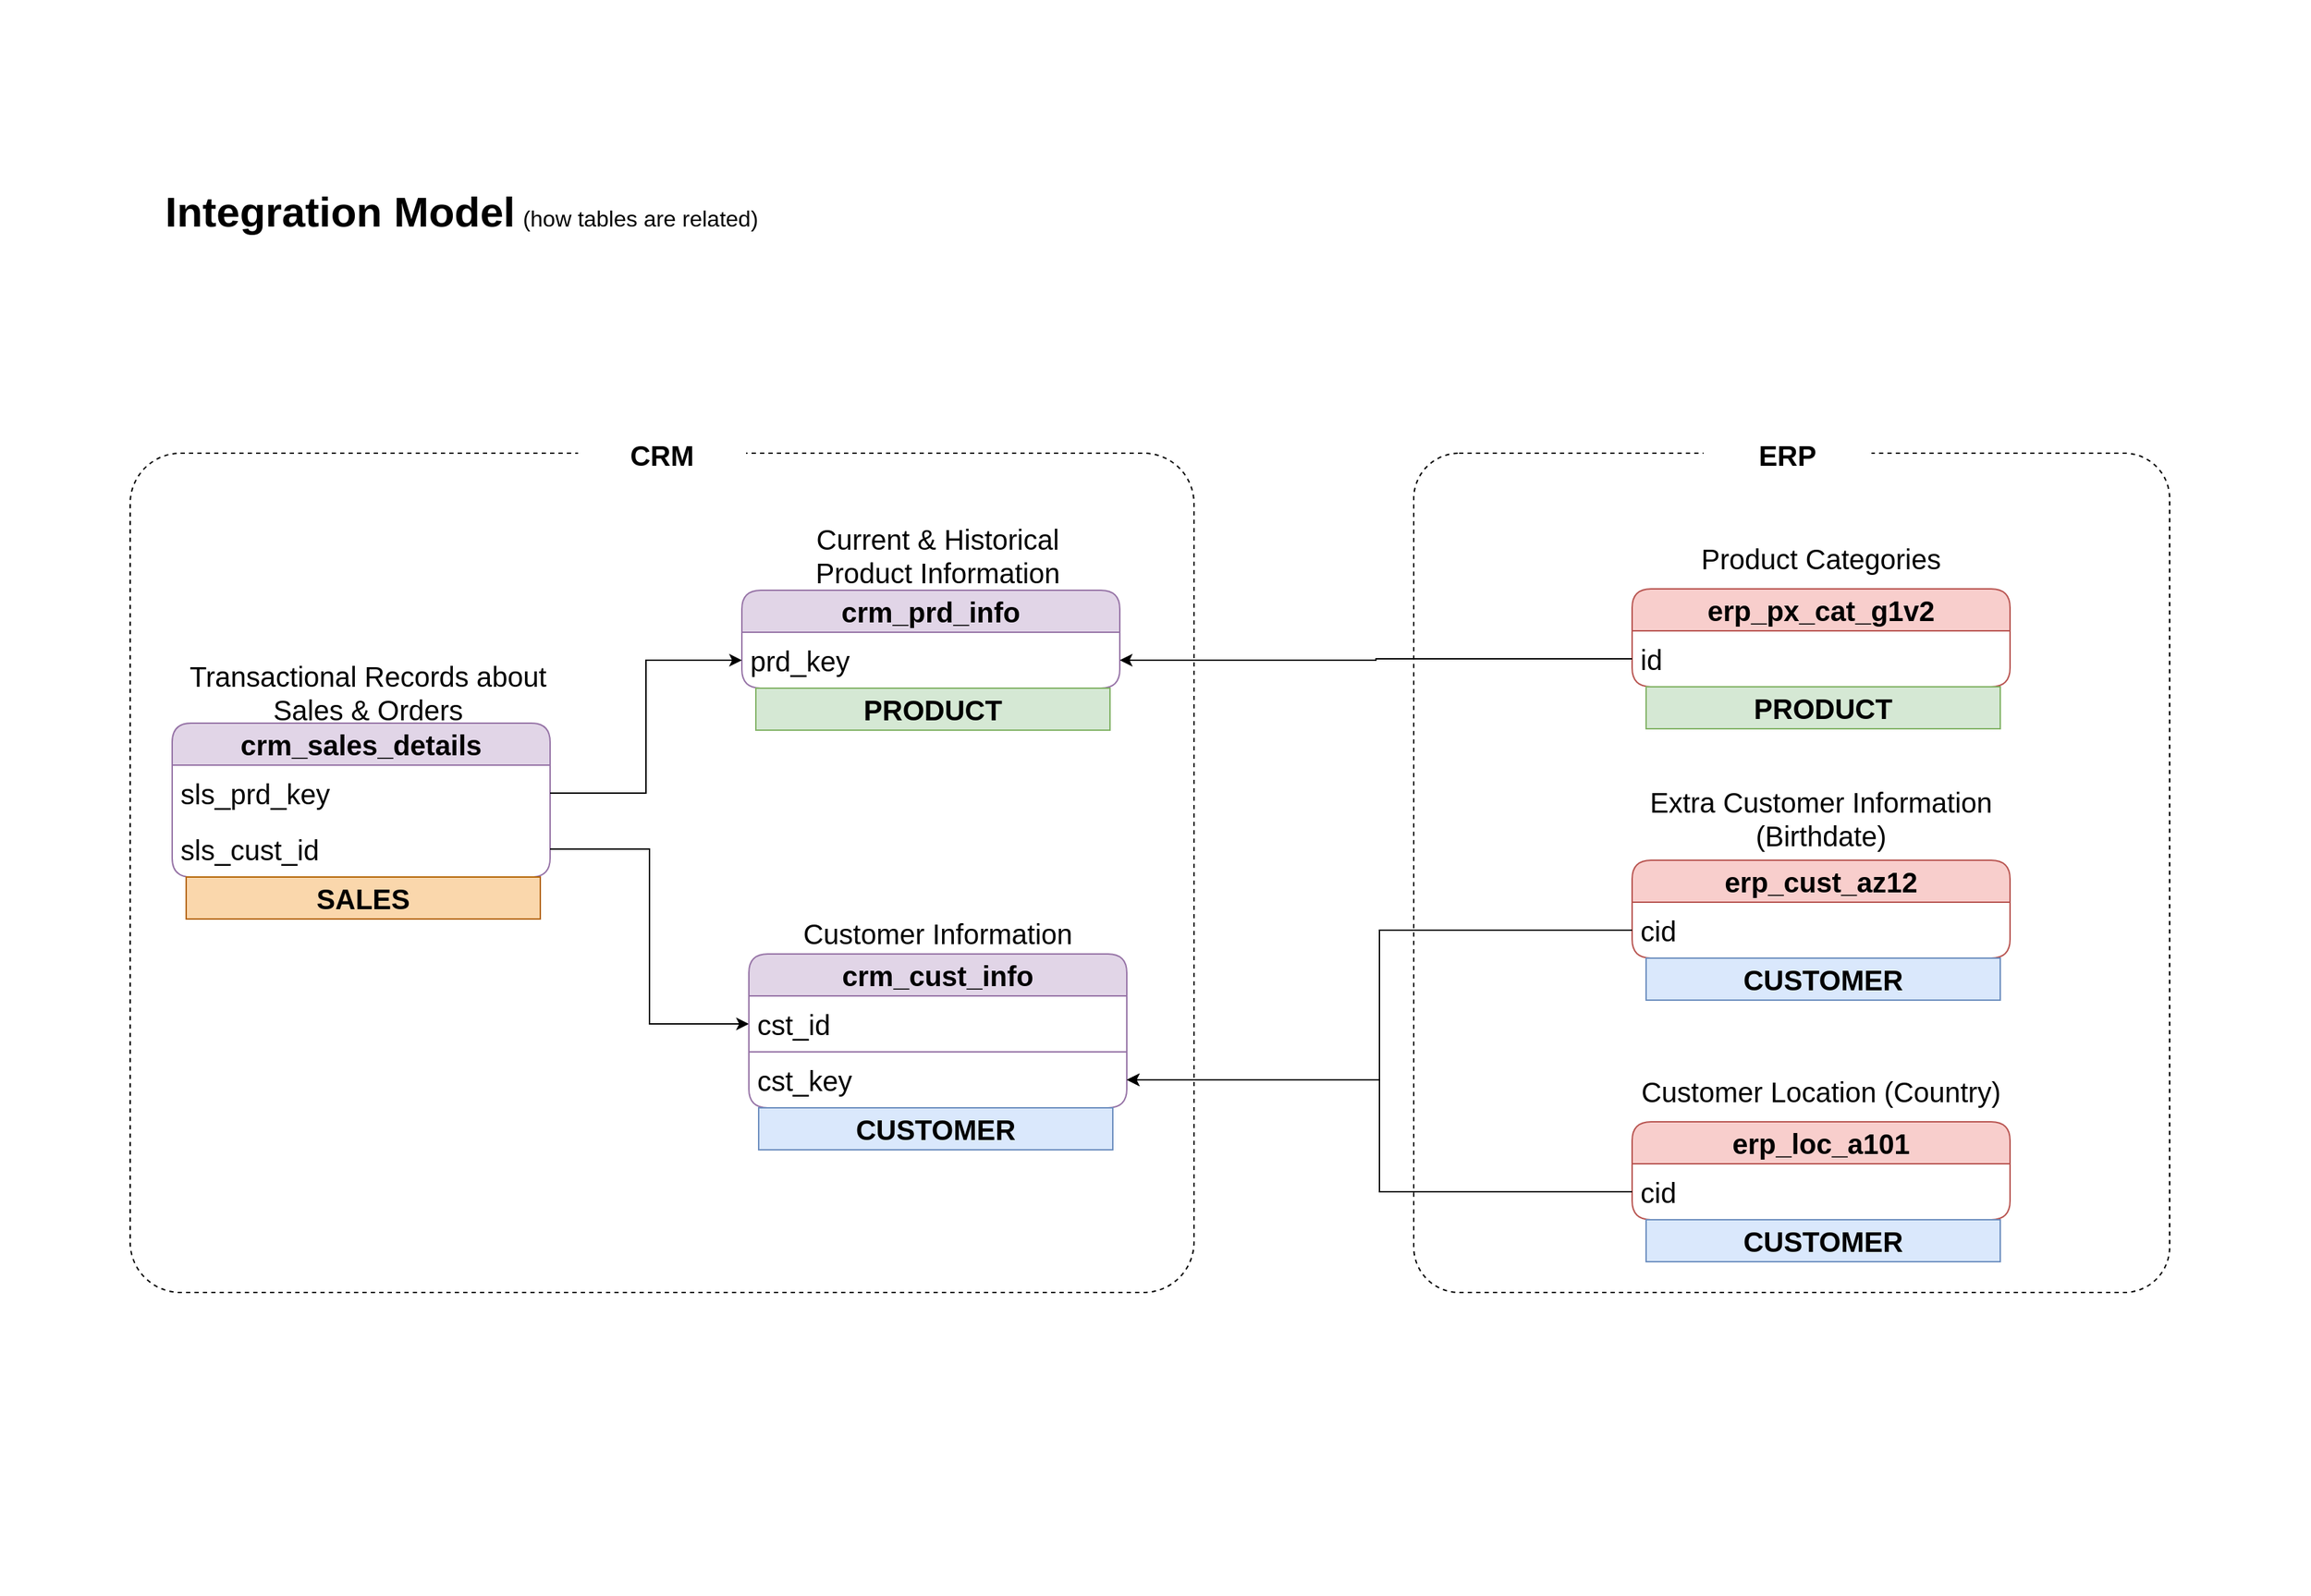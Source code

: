 <mxfile version="26.0.16">
  <diagram name="Page-1" id="LovXJvFiiibETaVqwWKl">
    <mxGraphModel dx="2607" dy="1607" grid="1" gridSize="10" guides="1" tooltips="1" connect="1" arrows="1" fold="1" page="1" pageScale="1" pageWidth="1654" pageHeight="1169" math="0" shadow="0">
      <root>
        <mxCell id="0" />
        <mxCell id="1" parent="0" />
        <mxCell id="IinX3HYyiLXiwl9pJU6V-1" value="&lt;font style=&quot;&quot;&gt;&lt;b style=&quot;&quot;&gt;&lt;font style=&quot;font-size: 30px;&quot;&gt;Integration Model&lt;/font&gt;&lt;/b&gt;&lt;span style=&quot;font-size: 20px;&quot;&gt;&amp;nbsp;&lt;/span&gt;&lt;/font&gt;&lt;font style=&quot;font-size: 16px;&quot;&gt;(how tables are related)&lt;/font&gt;" style="text;html=1;align=left;verticalAlign=top;whiteSpace=wrap;rounded=0;" parent="1" vertex="1">
          <mxGeometry x="116" y="127" width="430" height="40" as="geometry" />
        </mxCell>
        <mxCell id="IinX3HYyiLXiwl9pJU6V-2" value="crm_cust_info" style="swimlane;fontStyle=1;childLayout=stackLayout;horizontal=1;startSize=30;horizontalStack=0;resizeParent=1;resizeParentMax=0;resizeLast=0;collapsible=1;marginBottom=0;whiteSpace=wrap;html=1;fontSize=20;rounded=1;shadow=0;fillColor=#e1d5e7;strokeColor=#9673a6;container=0;" parent="1" vertex="1">
          <mxGeometry x="535" y="682" width="270" height="110" as="geometry" />
        </mxCell>
        <mxCell id="IinX3HYyiLXiwl9pJU6V-6" value="&lt;span&gt;&lt;font style=&quot;font-size: 20px;&quot;&gt;Customer Information&lt;/font&gt;&lt;/span&gt;" style="text;html=1;align=center;verticalAlign=middle;whiteSpace=wrap;rounded=0;fontStyle=0;container=0;" parent="1" vertex="1">
          <mxGeometry x="545" y="652" width="250" height="30" as="geometry" />
        </mxCell>
        <mxCell id="IinX3HYyiLXiwl9pJU6V-7" value="crm_prd_info" style="swimlane;fontStyle=1;childLayout=stackLayout;horizontal=1;startSize=30;horizontalStack=0;resizeParent=1;resizeParentMax=0;resizeLast=0;collapsible=1;marginBottom=0;whiteSpace=wrap;html=1;fontSize=20;rounded=1;shadow=0;fillColor=#e1d5e7;strokeColor=#9673a6;container=0;" parent="1" vertex="1">
          <mxGeometry x="530" y="422" width="270" height="70" as="geometry" />
        </mxCell>
        <mxCell id="IinX3HYyiLXiwl9pJU6V-9" value="&lt;font style=&quot;font-size: 20px;&quot;&gt;Current &amp;amp; Historical&lt;br&gt;Product Information&lt;/font&gt;" style="text;html=1;align=center;verticalAlign=middle;whiteSpace=wrap;rounded=0;container=0;" parent="1" vertex="1">
          <mxGeometry x="490" y="372" width="360" height="50" as="geometry" />
        </mxCell>
        <mxCell id="IinX3HYyiLXiwl9pJU6V-10" value="crm_sales_details" style="swimlane;fontStyle=1;childLayout=stackLayout;horizontal=1;startSize=30;horizontalStack=0;resizeParent=1;resizeParentMax=0;resizeLast=0;collapsible=1;marginBottom=0;whiteSpace=wrap;html=1;fontSize=20;rounded=1;shadow=0;fillColor=#e1d5e7;strokeColor=#9673a6;container=0;" parent="1" vertex="1">
          <mxGeometry x="123" y="517" width="270" height="110" as="geometry" />
        </mxCell>
        <mxCell id="IinX3HYyiLXiwl9pJU6V-12" value="&lt;span&gt;&lt;font style=&quot;font-size: 20px;&quot;&gt;Transactional Records about&lt;br&gt;Sales &amp;amp; Orders&lt;/font&gt;&lt;/span&gt;" style="text;html=1;align=center;verticalAlign=middle;whiteSpace=wrap;rounded=0;fontStyle=0;container=0;" parent="1" vertex="1">
          <mxGeometry x="83" y="472" width="360" height="45" as="geometry" />
        </mxCell>
        <mxCell id="IinX3HYyiLXiwl9pJU6V-16" style="edgeStyle=orthogonalEdgeStyle;rounded=0;orthogonalLoop=1;jettySize=auto;html=1;entryX=0;entryY=0.5;entryDx=0;entryDy=0;" parent="1" source="IinX3HYyiLXiwl9pJU6V-13" target="IinX3HYyiLXiwl9pJU6V-8" edge="1">
          <mxGeometry relative="1" as="geometry" />
        </mxCell>
        <mxCell id="IinX3HYyiLXiwl9pJU6V-17" style="edgeStyle=orthogonalEdgeStyle;rounded=0;orthogonalLoop=1;jettySize=auto;html=1;entryX=0;entryY=0.5;entryDx=0;entryDy=0;" parent="1" source="IinX3HYyiLXiwl9pJU6V-14" target="IinX3HYyiLXiwl9pJU6V-3" edge="1">
          <mxGeometry relative="1" as="geometry" />
        </mxCell>
        <mxCell id="IinX3HYyiLXiwl9pJU6V-18" value="erp_cust_az12" style="swimlane;fontStyle=1;childLayout=stackLayout;horizontal=1;startSize=30;horizontalStack=0;resizeParent=1;resizeParentMax=0;resizeLast=0;collapsible=1;marginBottom=0;whiteSpace=wrap;html=1;fontSize=20;rounded=1;shadow=0;fillColor=#f8cecc;strokeColor=#b85450;" parent="1" vertex="1">
          <mxGeometry x="1166" y="615" width="270" height="70" as="geometry" />
        </mxCell>
        <mxCell id="IinX3HYyiLXiwl9pJU6V-19" value="cid" style="text;strokeColor=none;fillColor=none;align=left;verticalAlign=middle;spacingLeft=4;spacingRight=4;overflow=hidden;points=[[0,0.5],[1,0.5]];portConstraint=eastwest;rotatable=0;whiteSpace=wrap;html=1;fontSize=20;" parent="IinX3HYyiLXiwl9pJU6V-18" vertex="1">
          <mxGeometry y="30" width="270" height="40" as="geometry" />
        </mxCell>
        <mxCell id="IinX3HYyiLXiwl9pJU6V-20" value="&lt;span&gt;&lt;font style=&quot;font-size: 20px;&quot;&gt;Extra Customer Information (Birthdate)&lt;/font&gt;&lt;/span&gt;" style="text;html=1;align=center;verticalAlign=middle;whiteSpace=wrap;rounded=0;fontStyle=0" parent="1" vertex="1">
          <mxGeometry x="1176" y="555" width="250" height="60" as="geometry" />
        </mxCell>
        <mxCell id="IinX3HYyiLXiwl9pJU6V-22" style="edgeStyle=orthogonalEdgeStyle;rounded=0;orthogonalLoop=1;jettySize=auto;html=1;entryX=1;entryY=0.5;entryDx=0;entryDy=0;" parent="1" source="IinX3HYyiLXiwl9pJU6V-19" target="IinX3HYyiLXiwl9pJU6V-21" edge="1">
          <mxGeometry relative="1" as="geometry" />
        </mxCell>
        <mxCell id="IinX3HYyiLXiwl9pJU6V-23" value="erp_loc_a101" style="swimlane;fontStyle=1;childLayout=stackLayout;horizontal=1;startSize=30;horizontalStack=0;resizeParent=1;resizeParentMax=0;resizeLast=0;collapsible=1;marginBottom=0;whiteSpace=wrap;html=1;fontSize=20;rounded=1;shadow=0;fillColor=#f8cecc;strokeColor=#b85450;" parent="1" vertex="1">
          <mxGeometry x="1166" y="802" width="270" height="70" as="geometry" />
        </mxCell>
        <mxCell id="IinX3HYyiLXiwl9pJU6V-24" value="cid" style="text;strokeColor=none;fillColor=none;align=left;verticalAlign=middle;spacingLeft=4;spacingRight=4;overflow=hidden;points=[[0,0.5],[1,0.5]];portConstraint=eastwest;rotatable=0;whiteSpace=wrap;html=1;fontSize=20;" parent="IinX3HYyiLXiwl9pJU6V-23" vertex="1">
          <mxGeometry y="30" width="270" height="40" as="geometry" />
        </mxCell>
        <mxCell id="IinX3HYyiLXiwl9pJU6V-25" value="&lt;span&gt;&lt;font style=&quot;font-size: 20px;&quot;&gt;Customer Location (Country)&lt;/font&gt;&lt;/span&gt;" style="text;html=1;align=center;verticalAlign=middle;whiteSpace=wrap;rounded=0;fontStyle=0" parent="1" vertex="1">
          <mxGeometry x="1166" y="758" width="270" height="44" as="geometry" />
        </mxCell>
        <mxCell id="IinX3HYyiLXiwl9pJU6V-27" style="edgeStyle=orthogonalEdgeStyle;rounded=0;orthogonalLoop=1;jettySize=auto;html=1;entryX=1;entryY=0.5;entryDx=0;entryDy=0;" parent="1" source="IinX3HYyiLXiwl9pJU6V-24" target="IinX3HYyiLXiwl9pJU6V-21" edge="1">
          <mxGeometry relative="1" as="geometry" />
        </mxCell>
        <mxCell id="IinX3HYyiLXiwl9pJU6V-28" value="erp_px_cat_g1v2" style="swimlane;fontStyle=1;childLayout=stackLayout;horizontal=1;startSize=30;horizontalStack=0;resizeParent=1;resizeParentMax=0;resizeLast=0;collapsible=1;marginBottom=0;whiteSpace=wrap;html=1;fontSize=20;rounded=1;shadow=0;fillColor=#f8cecc;strokeColor=#b85450;" parent="1" vertex="1">
          <mxGeometry x="1166" y="421" width="270" height="70" as="geometry" />
        </mxCell>
        <mxCell id="IinX3HYyiLXiwl9pJU6V-29" value="id" style="text;strokeColor=none;fillColor=none;align=left;verticalAlign=middle;spacingLeft=4;spacingRight=4;overflow=hidden;points=[[0,0.5],[1,0.5]];portConstraint=eastwest;rotatable=0;whiteSpace=wrap;html=1;fontSize=20;" parent="IinX3HYyiLXiwl9pJU6V-28" vertex="1">
          <mxGeometry y="30" width="270" height="40" as="geometry" />
        </mxCell>
        <mxCell id="IinX3HYyiLXiwl9pJU6V-30" value="&lt;span&gt;&lt;font style=&quot;font-size: 20px;&quot;&gt;Product Categories&lt;/font&gt;&lt;/span&gt;" style="text;html=1;align=center;verticalAlign=middle;whiteSpace=wrap;rounded=0;fontStyle=0" parent="1" vertex="1">
          <mxGeometry x="1166" y="377" width="270" height="44" as="geometry" />
        </mxCell>
        <mxCell id="IinX3HYyiLXiwl9pJU6V-31" style="edgeStyle=orthogonalEdgeStyle;rounded=0;orthogonalLoop=1;jettySize=auto;html=1;entryX=1;entryY=0.5;entryDx=0;entryDy=0;" parent="1" source="IinX3HYyiLXiwl9pJU6V-29" target="IinX3HYyiLXiwl9pJU6V-8" edge="1">
          <mxGeometry relative="1" as="geometry" />
        </mxCell>
        <mxCell id="IinX3HYyiLXiwl9pJU6V-32" value="" style="rounded=1;whiteSpace=wrap;html=1;arcSize=6;fillColor=none;dashed=1;container=0;" parent="1" vertex="1">
          <mxGeometry x="93" y="324" width="760" height="600" as="geometry" />
        </mxCell>
        <mxCell id="IinX3HYyiLXiwl9pJU6V-34" value="&lt;font&gt;&lt;span&gt;CRM&lt;/span&gt;&lt;/font&gt;" style="rounded=1;whiteSpace=wrap;html=1;fontStyle=1;fontSize=20;fillColor=default;strokeColor=none;container=0;" parent="1" vertex="1">
          <mxGeometry x="413" y="295" width="120" height="60" as="geometry" />
        </mxCell>
        <mxCell id="IinX3HYyiLXiwl9pJU6V-35" value="" style="rounded=1;whiteSpace=wrap;html=1;arcSize=6;fillColor=none;dashed=1;" parent="1" vertex="1">
          <mxGeometry x="1010" y="324" width="540" height="600" as="geometry" />
        </mxCell>
        <mxCell id="IinX3HYyiLXiwl9pJU6V-36" value="&lt;font&gt;&lt;span&gt;ERP&lt;/span&gt;&lt;/font&gt;" style="rounded=1;whiteSpace=wrap;html=1;fontStyle=1;fontSize=20;fillColor=default;strokeColor=none;" parent="1" vertex="1">
          <mxGeometry x="1217" y="295" width="120" height="60" as="geometry" />
        </mxCell>
        <mxCell id="IinX3HYyiLXiwl9pJU6V-3" value="cst_id" style="text;strokeColor=#9673a6;fillColor=none;align=left;verticalAlign=middle;spacingLeft=4;spacingRight=4;overflow=hidden;points=[[0,0.5],[1,0.5]];portConstraint=eastwest;rotatable=0;whiteSpace=wrap;html=1;fontSize=20;container=0;" parent="1" vertex="1">
          <mxGeometry x="535" y="712" width="270" height="40" as="geometry" />
        </mxCell>
        <mxCell id="IinX3HYyiLXiwl9pJU6V-37" value="&lt;b&gt;PRODUCT&lt;/b&gt;" style="text;html=1;strokeColor=#82b366;fillColor=#d5e8d4;align=center;verticalAlign=middle;whiteSpace=wrap;overflow=hidden;fontSize=20;container=0;" parent="1" vertex="1">
          <mxGeometry x="540" y="492" width="253" height="30" as="geometry" />
        </mxCell>
        <mxCell id="IinX3HYyiLXiwl9pJU6V-21" value="cst_key" style="text;strokeColor=none;fillColor=none;align=left;verticalAlign=middle;spacingLeft=4;spacingRight=4;overflow=hidden;points=[[0,0.5],[1,0.5]];portConstraint=eastwest;rotatable=0;whiteSpace=wrap;html=1;fontSize=20;container=0;" parent="1" vertex="1">
          <mxGeometry x="535" y="752" width="270" height="40" as="geometry" />
        </mxCell>
        <mxCell id="IinX3HYyiLXiwl9pJU6V-8" value="prd_key" style="text;strokeColor=none;fillColor=none;align=left;verticalAlign=middle;spacingLeft=4;spacingRight=4;overflow=hidden;points=[[0,0.5],[1,0.5]];portConstraint=eastwest;rotatable=0;whiteSpace=wrap;html=1;fontSize=20;container=0;" parent="1" vertex="1">
          <mxGeometry x="530" y="452" width="270" height="40" as="geometry" />
        </mxCell>
        <mxCell id="IinX3HYyiLXiwl9pJU6V-13" value="sls_prd_key" style="text;strokeColor=none;fillColor=none;align=left;verticalAlign=middle;spacingLeft=4;spacingRight=4;overflow=hidden;points=[[0,0.5],[1,0.5]];portConstraint=eastwest;rotatable=0;whiteSpace=wrap;html=1;fontSize=20;container=0;" parent="1" vertex="1">
          <mxGeometry x="123" y="547" width="270" height="40" as="geometry" />
        </mxCell>
        <mxCell id="IinX3HYyiLXiwl9pJU6V-14" value="sls_cust_id" style="text;strokeColor=none;fillColor=none;align=left;verticalAlign=middle;spacingLeft=4;spacingRight=4;overflow=hidden;points=[[0,0.5],[1,0.5]];portConstraint=eastwest;rotatable=0;whiteSpace=wrap;html=1;fontSize=20;container=0;" parent="1" vertex="1">
          <mxGeometry x="123" y="587" width="270" height="40" as="geometry" />
        </mxCell>
        <mxCell id="IinX3HYyiLXiwl9pJU6V-38" value="&lt;b&gt;PRODUCT&lt;/b&gt;" style="text;html=1;strokeColor=#82b366;fillColor=#d5e8d4;align=center;verticalAlign=middle;whiteSpace=wrap;overflow=hidden;fontSize=20;container=0;" parent="1" vertex="1">
          <mxGeometry x="1176" y="491" width="253" height="30" as="geometry" />
        </mxCell>
        <mxCell id="IinX3HYyiLXiwl9pJU6V-39" value="&lt;b&gt;CUSTOMER&lt;/b&gt;" style="text;html=1;strokeColor=#6c8ebf;fillColor=#dae8fc;align=center;verticalAlign=middle;whiteSpace=wrap;overflow=hidden;fontSize=20;container=0;" parent="1" vertex="1">
          <mxGeometry x="542" y="792" width="253" height="30" as="geometry" />
        </mxCell>
        <mxCell id="IinX3HYyiLXiwl9pJU6V-40" value="&lt;b&gt;CUSTOMER&lt;/b&gt;" style="text;html=1;strokeColor=#6c8ebf;fillColor=#dae8fc;align=center;verticalAlign=middle;whiteSpace=wrap;overflow=hidden;fontSize=20;container=0;" parent="1" vertex="1">
          <mxGeometry x="1176" y="685" width="253" height="30" as="geometry" />
        </mxCell>
        <mxCell id="IinX3HYyiLXiwl9pJU6V-41" value="&lt;b&gt;CUSTOMER&lt;/b&gt;" style="text;html=1;strokeColor=#6c8ebf;fillColor=#dae8fc;align=center;verticalAlign=middle;whiteSpace=wrap;overflow=hidden;fontSize=20;container=0;" parent="1" vertex="1">
          <mxGeometry x="1176" y="872" width="253" height="30" as="geometry" />
        </mxCell>
        <mxCell id="IinX3HYyiLXiwl9pJU6V-42" value="&lt;b&gt;SALES&lt;/b&gt;" style="text;html=1;strokeColor=#b46504;fillColor=#fad7ac;align=center;verticalAlign=middle;whiteSpace=wrap;overflow=hidden;fontSize=20;container=0;" parent="1" vertex="1">
          <mxGeometry x="133" y="627" width="253" height="30" as="geometry" />
        </mxCell>
        <mxCell id="wmF5tL1R-UhtaTuEq4w2-1" value="" style="rounded=0;whiteSpace=wrap;html=1;strokeColor=none;fillColor=none;" vertex="1" parent="1">
          <mxGeometry width="1650" height="1140" as="geometry" />
        </mxCell>
      </root>
    </mxGraphModel>
  </diagram>
</mxfile>
